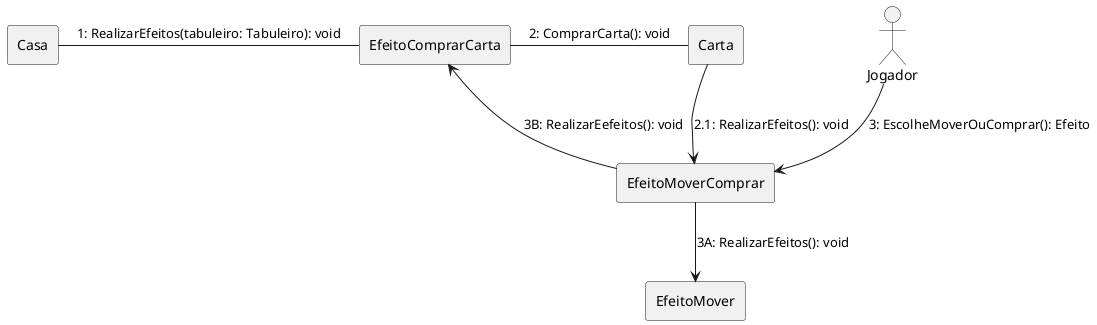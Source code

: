 @startuml comunicacao

skinparam linestyle ortho

rectangle "Casa" as one
rectangle "Carta" as two
rectangle "EfeitoComprarCarta" as three
rectangle "EfeitoMoverComprar" as four
rectangle "EfeitoMover" as five
Actor "Jogador" as jogador

one -right- three: 1: RealizarEfeitos(tabuleiro: Tabuleiro): void

three -right- two: 2: ComprarCarta(): void

two --> four: 2.1: RealizarEfeitos(): void

jogador --> four: 3: EscolheMoverOuComprar(): Efeito
four --> five: 3A: RealizarEfeitos(): void
four --> three: 3B: RealizarEefeitos(): void

@enduml